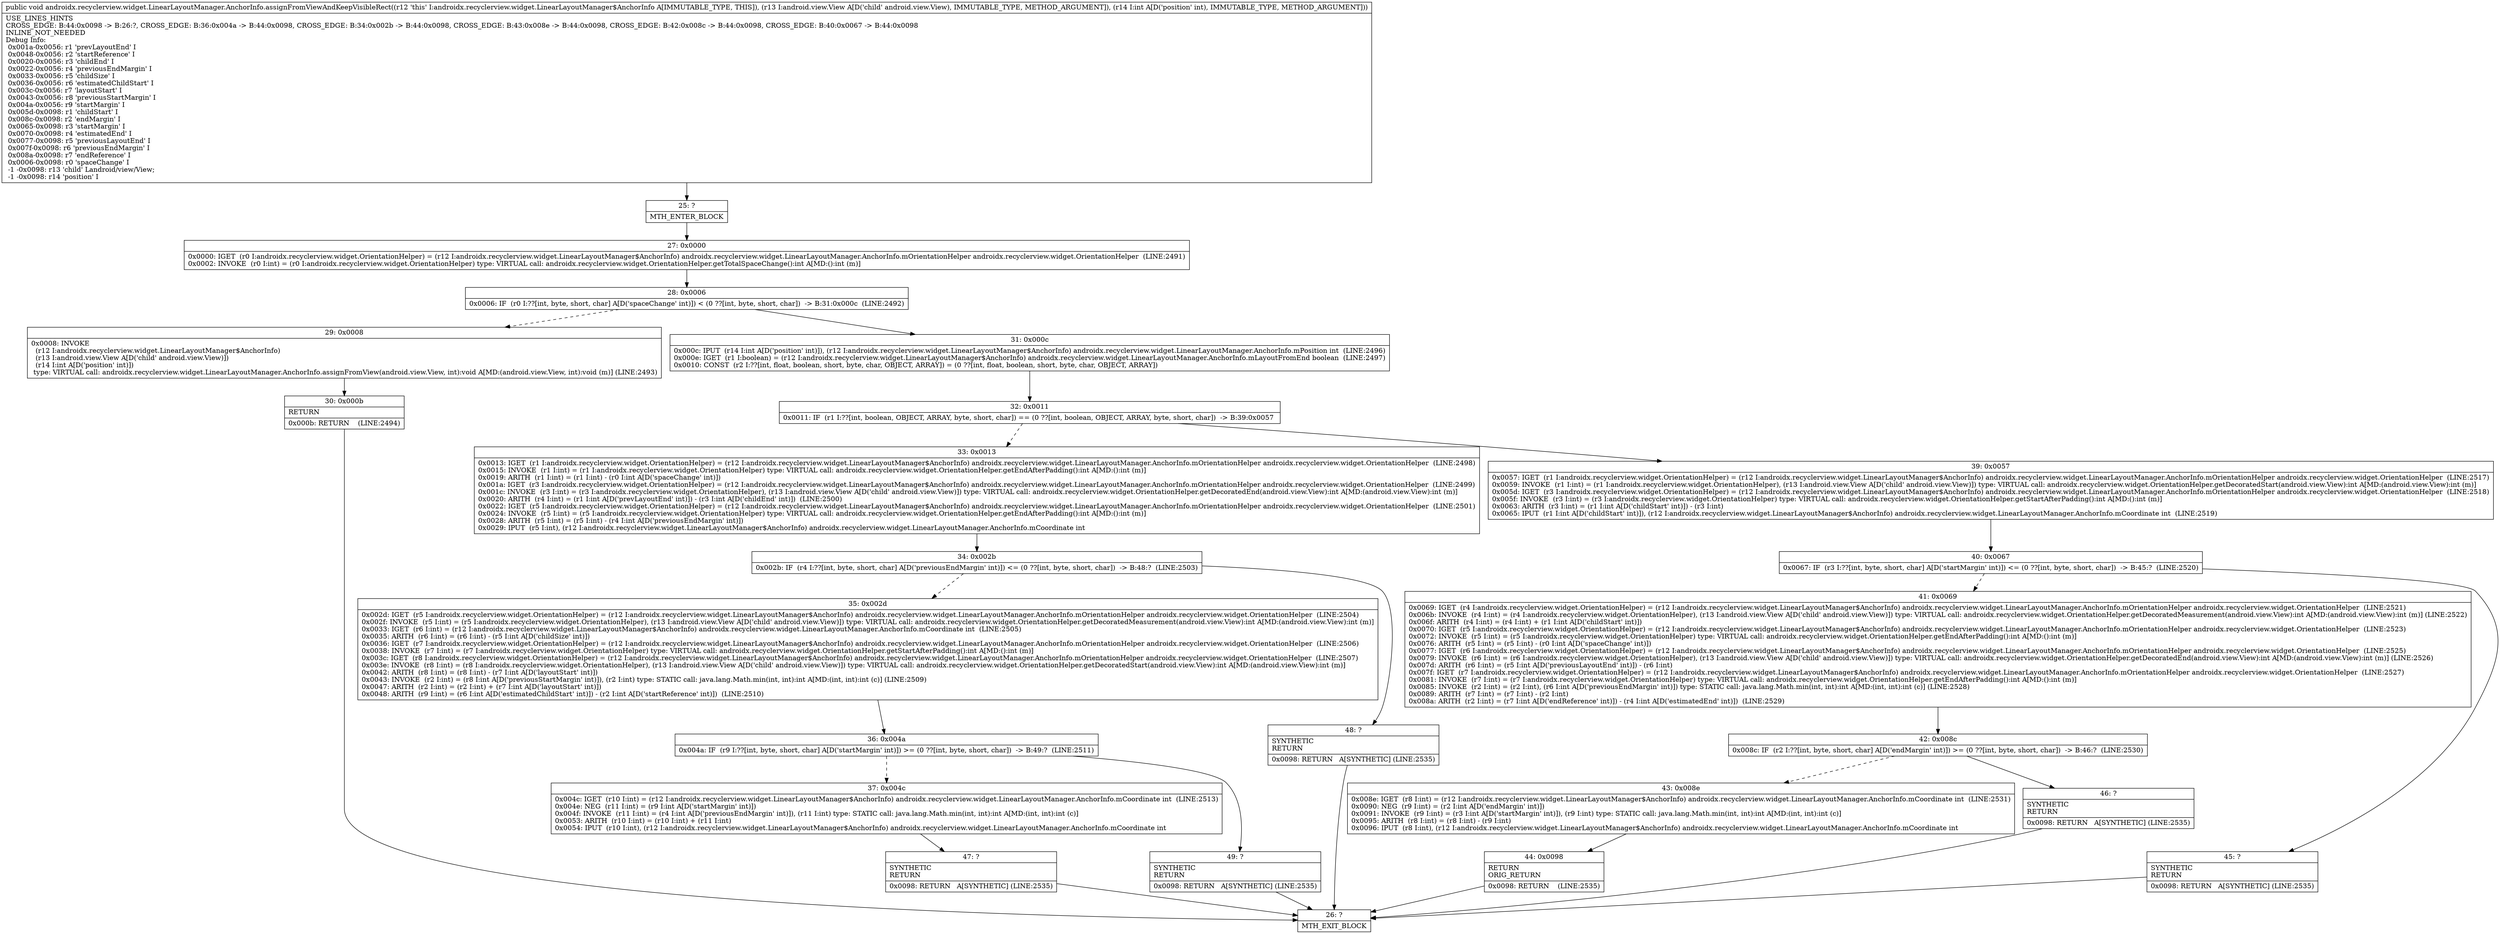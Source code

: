 digraph "CFG forandroidx.recyclerview.widget.LinearLayoutManager.AnchorInfo.assignFromViewAndKeepVisibleRect(Landroid\/view\/View;I)V" {
Node_25 [shape=record,label="{25\:\ ?|MTH_ENTER_BLOCK\l}"];
Node_27 [shape=record,label="{27\:\ 0x0000|0x0000: IGET  (r0 I:androidx.recyclerview.widget.OrientationHelper) = (r12 I:androidx.recyclerview.widget.LinearLayoutManager$AnchorInfo) androidx.recyclerview.widget.LinearLayoutManager.AnchorInfo.mOrientationHelper androidx.recyclerview.widget.OrientationHelper  (LINE:2491)\l0x0002: INVOKE  (r0 I:int) = (r0 I:androidx.recyclerview.widget.OrientationHelper) type: VIRTUAL call: androidx.recyclerview.widget.OrientationHelper.getTotalSpaceChange():int A[MD:():int (m)]\l}"];
Node_28 [shape=record,label="{28\:\ 0x0006|0x0006: IF  (r0 I:??[int, byte, short, char] A[D('spaceChange' int)]) \< (0 ??[int, byte, short, char])  \-\> B:31:0x000c  (LINE:2492)\l}"];
Node_29 [shape=record,label="{29\:\ 0x0008|0x0008: INVOKE  \l  (r12 I:androidx.recyclerview.widget.LinearLayoutManager$AnchorInfo)\l  (r13 I:android.view.View A[D('child' android.view.View)])\l  (r14 I:int A[D('position' int)])\l type: VIRTUAL call: androidx.recyclerview.widget.LinearLayoutManager.AnchorInfo.assignFromView(android.view.View, int):void A[MD:(android.view.View, int):void (m)] (LINE:2493)\l}"];
Node_30 [shape=record,label="{30\:\ 0x000b|RETURN\l|0x000b: RETURN    (LINE:2494)\l}"];
Node_26 [shape=record,label="{26\:\ ?|MTH_EXIT_BLOCK\l}"];
Node_31 [shape=record,label="{31\:\ 0x000c|0x000c: IPUT  (r14 I:int A[D('position' int)]), (r12 I:androidx.recyclerview.widget.LinearLayoutManager$AnchorInfo) androidx.recyclerview.widget.LinearLayoutManager.AnchorInfo.mPosition int  (LINE:2496)\l0x000e: IGET  (r1 I:boolean) = (r12 I:androidx.recyclerview.widget.LinearLayoutManager$AnchorInfo) androidx.recyclerview.widget.LinearLayoutManager.AnchorInfo.mLayoutFromEnd boolean  (LINE:2497)\l0x0010: CONST  (r2 I:??[int, float, boolean, short, byte, char, OBJECT, ARRAY]) = (0 ??[int, float, boolean, short, byte, char, OBJECT, ARRAY]) \l}"];
Node_32 [shape=record,label="{32\:\ 0x0011|0x0011: IF  (r1 I:??[int, boolean, OBJECT, ARRAY, byte, short, char]) == (0 ??[int, boolean, OBJECT, ARRAY, byte, short, char])  \-\> B:39:0x0057 \l}"];
Node_33 [shape=record,label="{33\:\ 0x0013|0x0013: IGET  (r1 I:androidx.recyclerview.widget.OrientationHelper) = (r12 I:androidx.recyclerview.widget.LinearLayoutManager$AnchorInfo) androidx.recyclerview.widget.LinearLayoutManager.AnchorInfo.mOrientationHelper androidx.recyclerview.widget.OrientationHelper  (LINE:2498)\l0x0015: INVOKE  (r1 I:int) = (r1 I:androidx.recyclerview.widget.OrientationHelper) type: VIRTUAL call: androidx.recyclerview.widget.OrientationHelper.getEndAfterPadding():int A[MD:():int (m)]\l0x0019: ARITH  (r1 I:int) = (r1 I:int) \- (r0 I:int A[D('spaceChange' int)]) \l0x001a: IGET  (r3 I:androidx.recyclerview.widget.OrientationHelper) = (r12 I:androidx.recyclerview.widget.LinearLayoutManager$AnchorInfo) androidx.recyclerview.widget.LinearLayoutManager.AnchorInfo.mOrientationHelper androidx.recyclerview.widget.OrientationHelper  (LINE:2499)\l0x001c: INVOKE  (r3 I:int) = (r3 I:androidx.recyclerview.widget.OrientationHelper), (r13 I:android.view.View A[D('child' android.view.View)]) type: VIRTUAL call: androidx.recyclerview.widget.OrientationHelper.getDecoratedEnd(android.view.View):int A[MD:(android.view.View):int (m)]\l0x0020: ARITH  (r4 I:int) = (r1 I:int A[D('prevLayoutEnd' int)]) \- (r3 I:int A[D('childEnd' int)])  (LINE:2500)\l0x0022: IGET  (r5 I:androidx.recyclerview.widget.OrientationHelper) = (r12 I:androidx.recyclerview.widget.LinearLayoutManager$AnchorInfo) androidx.recyclerview.widget.LinearLayoutManager.AnchorInfo.mOrientationHelper androidx.recyclerview.widget.OrientationHelper  (LINE:2501)\l0x0024: INVOKE  (r5 I:int) = (r5 I:androidx.recyclerview.widget.OrientationHelper) type: VIRTUAL call: androidx.recyclerview.widget.OrientationHelper.getEndAfterPadding():int A[MD:():int (m)]\l0x0028: ARITH  (r5 I:int) = (r5 I:int) \- (r4 I:int A[D('previousEndMargin' int)]) \l0x0029: IPUT  (r5 I:int), (r12 I:androidx.recyclerview.widget.LinearLayoutManager$AnchorInfo) androidx.recyclerview.widget.LinearLayoutManager.AnchorInfo.mCoordinate int \l}"];
Node_34 [shape=record,label="{34\:\ 0x002b|0x002b: IF  (r4 I:??[int, byte, short, char] A[D('previousEndMargin' int)]) \<= (0 ??[int, byte, short, char])  \-\> B:48:?  (LINE:2503)\l}"];
Node_35 [shape=record,label="{35\:\ 0x002d|0x002d: IGET  (r5 I:androidx.recyclerview.widget.OrientationHelper) = (r12 I:androidx.recyclerview.widget.LinearLayoutManager$AnchorInfo) androidx.recyclerview.widget.LinearLayoutManager.AnchorInfo.mOrientationHelper androidx.recyclerview.widget.OrientationHelper  (LINE:2504)\l0x002f: INVOKE  (r5 I:int) = (r5 I:androidx.recyclerview.widget.OrientationHelper), (r13 I:android.view.View A[D('child' android.view.View)]) type: VIRTUAL call: androidx.recyclerview.widget.OrientationHelper.getDecoratedMeasurement(android.view.View):int A[MD:(android.view.View):int (m)]\l0x0033: IGET  (r6 I:int) = (r12 I:androidx.recyclerview.widget.LinearLayoutManager$AnchorInfo) androidx.recyclerview.widget.LinearLayoutManager.AnchorInfo.mCoordinate int  (LINE:2505)\l0x0035: ARITH  (r6 I:int) = (r6 I:int) \- (r5 I:int A[D('childSize' int)]) \l0x0036: IGET  (r7 I:androidx.recyclerview.widget.OrientationHelper) = (r12 I:androidx.recyclerview.widget.LinearLayoutManager$AnchorInfo) androidx.recyclerview.widget.LinearLayoutManager.AnchorInfo.mOrientationHelper androidx.recyclerview.widget.OrientationHelper  (LINE:2506)\l0x0038: INVOKE  (r7 I:int) = (r7 I:androidx.recyclerview.widget.OrientationHelper) type: VIRTUAL call: androidx.recyclerview.widget.OrientationHelper.getStartAfterPadding():int A[MD:():int (m)]\l0x003c: IGET  (r8 I:androidx.recyclerview.widget.OrientationHelper) = (r12 I:androidx.recyclerview.widget.LinearLayoutManager$AnchorInfo) androidx.recyclerview.widget.LinearLayoutManager.AnchorInfo.mOrientationHelper androidx.recyclerview.widget.OrientationHelper  (LINE:2507)\l0x003e: INVOKE  (r8 I:int) = (r8 I:androidx.recyclerview.widget.OrientationHelper), (r13 I:android.view.View A[D('child' android.view.View)]) type: VIRTUAL call: androidx.recyclerview.widget.OrientationHelper.getDecoratedStart(android.view.View):int A[MD:(android.view.View):int (m)]\l0x0042: ARITH  (r8 I:int) = (r8 I:int) \- (r7 I:int A[D('layoutStart' int)]) \l0x0043: INVOKE  (r2 I:int) = (r8 I:int A[D('previousStartMargin' int)]), (r2 I:int) type: STATIC call: java.lang.Math.min(int, int):int A[MD:(int, int):int (c)] (LINE:2509)\l0x0047: ARITH  (r2 I:int) = (r2 I:int) + (r7 I:int A[D('layoutStart' int)]) \l0x0048: ARITH  (r9 I:int) = (r6 I:int A[D('estimatedChildStart' int)]) \- (r2 I:int A[D('startReference' int)])  (LINE:2510)\l}"];
Node_36 [shape=record,label="{36\:\ 0x004a|0x004a: IF  (r9 I:??[int, byte, short, char] A[D('startMargin' int)]) \>= (0 ??[int, byte, short, char])  \-\> B:49:?  (LINE:2511)\l}"];
Node_37 [shape=record,label="{37\:\ 0x004c|0x004c: IGET  (r10 I:int) = (r12 I:androidx.recyclerview.widget.LinearLayoutManager$AnchorInfo) androidx.recyclerview.widget.LinearLayoutManager.AnchorInfo.mCoordinate int  (LINE:2513)\l0x004e: NEG  (r11 I:int) = (r9 I:int A[D('startMargin' int)]) \l0x004f: INVOKE  (r11 I:int) = (r4 I:int A[D('previousEndMargin' int)]), (r11 I:int) type: STATIC call: java.lang.Math.min(int, int):int A[MD:(int, int):int (c)]\l0x0053: ARITH  (r10 I:int) = (r10 I:int) + (r11 I:int) \l0x0054: IPUT  (r10 I:int), (r12 I:androidx.recyclerview.widget.LinearLayoutManager$AnchorInfo) androidx.recyclerview.widget.LinearLayoutManager.AnchorInfo.mCoordinate int \l}"];
Node_47 [shape=record,label="{47\:\ ?|SYNTHETIC\lRETURN\l|0x0098: RETURN   A[SYNTHETIC] (LINE:2535)\l}"];
Node_49 [shape=record,label="{49\:\ ?|SYNTHETIC\lRETURN\l|0x0098: RETURN   A[SYNTHETIC] (LINE:2535)\l}"];
Node_48 [shape=record,label="{48\:\ ?|SYNTHETIC\lRETURN\l|0x0098: RETURN   A[SYNTHETIC] (LINE:2535)\l}"];
Node_39 [shape=record,label="{39\:\ 0x0057|0x0057: IGET  (r1 I:androidx.recyclerview.widget.OrientationHelper) = (r12 I:androidx.recyclerview.widget.LinearLayoutManager$AnchorInfo) androidx.recyclerview.widget.LinearLayoutManager.AnchorInfo.mOrientationHelper androidx.recyclerview.widget.OrientationHelper  (LINE:2517)\l0x0059: INVOKE  (r1 I:int) = (r1 I:androidx.recyclerview.widget.OrientationHelper), (r13 I:android.view.View A[D('child' android.view.View)]) type: VIRTUAL call: androidx.recyclerview.widget.OrientationHelper.getDecoratedStart(android.view.View):int A[MD:(android.view.View):int (m)]\l0x005d: IGET  (r3 I:androidx.recyclerview.widget.OrientationHelper) = (r12 I:androidx.recyclerview.widget.LinearLayoutManager$AnchorInfo) androidx.recyclerview.widget.LinearLayoutManager.AnchorInfo.mOrientationHelper androidx.recyclerview.widget.OrientationHelper  (LINE:2518)\l0x005f: INVOKE  (r3 I:int) = (r3 I:androidx.recyclerview.widget.OrientationHelper) type: VIRTUAL call: androidx.recyclerview.widget.OrientationHelper.getStartAfterPadding():int A[MD:():int (m)]\l0x0063: ARITH  (r3 I:int) = (r1 I:int A[D('childStart' int)]) \- (r3 I:int) \l0x0065: IPUT  (r1 I:int A[D('childStart' int)]), (r12 I:androidx.recyclerview.widget.LinearLayoutManager$AnchorInfo) androidx.recyclerview.widget.LinearLayoutManager.AnchorInfo.mCoordinate int  (LINE:2519)\l}"];
Node_40 [shape=record,label="{40\:\ 0x0067|0x0067: IF  (r3 I:??[int, byte, short, char] A[D('startMargin' int)]) \<= (0 ??[int, byte, short, char])  \-\> B:45:?  (LINE:2520)\l}"];
Node_41 [shape=record,label="{41\:\ 0x0069|0x0069: IGET  (r4 I:androidx.recyclerview.widget.OrientationHelper) = (r12 I:androidx.recyclerview.widget.LinearLayoutManager$AnchorInfo) androidx.recyclerview.widget.LinearLayoutManager.AnchorInfo.mOrientationHelper androidx.recyclerview.widget.OrientationHelper  (LINE:2521)\l0x006b: INVOKE  (r4 I:int) = (r4 I:androidx.recyclerview.widget.OrientationHelper), (r13 I:android.view.View A[D('child' android.view.View)]) type: VIRTUAL call: androidx.recyclerview.widget.OrientationHelper.getDecoratedMeasurement(android.view.View):int A[MD:(android.view.View):int (m)] (LINE:2522)\l0x006f: ARITH  (r4 I:int) = (r4 I:int) + (r1 I:int A[D('childStart' int)]) \l0x0070: IGET  (r5 I:androidx.recyclerview.widget.OrientationHelper) = (r12 I:androidx.recyclerview.widget.LinearLayoutManager$AnchorInfo) androidx.recyclerview.widget.LinearLayoutManager.AnchorInfo.mOrientationHelper androidx.recyclerview.widget.OrientationHelper  (LINE:2523)\l0x0072: INVOKE  (r5 I:int) = (r5 I:androidx.recyclerview.widget.OrientationHelper) type: VIRTUAL call: androidx.recyclerview.widget.OrientationHelper.getEndAfterPadding():int A[MD:():int (m)]\l0x0076: ARITH  (r5 I:int) = (r5 I:int) \- (r0 I:int A[D('spaceChange' int)]) \l0x0077: IGET  (r6 I:androidx.recyclerview.widget.OrientationHelper) = (r12 I:androidx.recyclerview.widget.LinearLayoutManager$AnchorInfo) androidx.recyclerview.widget.LinearLayoutManager.AnchorInfo.mOrientationHelper androidx.recyclerview.widget.OrientationHelper  (LINE:2525)\l0x0079: INVOKE  (r6 I:int) = (r6 I:androidx.recyclerview.widget.OrientationHelper), (r13 I:android.view.View A[D('child' android.view.View)]) type: VIRTUAL call: androidx.recyclerview.widget.OrientationHelper.getDecoratedEnd(android.view.View):int A[MD:(android.view.View):int (m)] (LINE:2526)\l0x007d: ARITH  (r6 I:int) = (r5 I:int A[D('previousLayoutEnd' int)]) \- (r6 I:int) \l0x007f: IGET  (r7 I:androidx.recyclerview.widget.OrientationHelper) = (r12 I:androidx.recyclerview.widget.LinearLayoutManager$AnchorInfo) androidx.recyclerview.widget.LinearLayoutManager.AnchorInfo.mOrientationHelper androidx.recyclerview.widget.OrientationHelper  (LINE:2527)\l0x0081: INVOKE  (r7 I:int) = (r7 I:androidx.recyclerview.widget.OrientationHelper) type: VIRTUAL call: androidx.recyclerview.widget.OrientationHelper.getEndAfterPadding():int A[MD:():int (m)]\l0x0085: INVOKE  (r2 I:int) = (r2 I:int), (r6 I:int A[D('previousEndMargin' int)]) type: STATIC call: java.lang.Math.min(int, int):int A[MD:(int, int):int (c)] (LINE:2528)\l0x0089: ARITH  (r7 I:int) = (r7 I:int) \- (r2 I:int) \l0x008a: ARITH  (r2 I:int) = (r7 I:int A[D('endReference' int)]) \- (r4 I:int A[D('estimatedEnd' int)])  (LINE:2529)\l}"];
Node_42 [shape=record,label="{42\:\ 0x008c|0x008c: IF  (r2 I:??[int, byte, short, char] A[D('endMargin' int)]) \>= (0 ??[int, byte, short, char])  \-\> B:46:?  (LINE:2530)\l}"];
Node_43 [shape=record,label="{43\:\ 0x008e|0x008e: IGET  (r8 I:int) = (r12 I:androidx.recyclerview.widget.LinearLayoutManager$AnchorInfo) androidx.recyclerview.widget.LinearLayoutManager.AnchorInfo.mCoordinate int  (LINE:2531)\l0x0090: NEG  (r9 I:int) = (r2 I:int A[D('endMargin' int)]) \l0x0091: INVOKE  (r9 I:int) = (r3 I:int A[D('startMargin' int)]), (r9 I:int) type: STATIC call: java.lang.Math.min(int, int):int A[MD:(int, int):int (c)]\l0x0095: ARITH  (r8 I:int) = (r8 I:int) \- (r9 I:int) \l0x0096: IPUT  (r8 I:int), (r12 I:androidx.recyclerview.widget.LinearLayoutManager$AnchorInfo) androidx.recyclerview.widget.LinearLayoutManager.AnchorInfo.mCoordinate int \l}"];
Node_44 [shape=record,label="{44\:\ 0x0098|RETURN\lORIG_RETURN\l|0x0098: RETURN    (LINE:2535)\l}"];
Node_46 [shape=record,label="{46\:\ ?|SYNTHETIC\lRETURN\l|0x0098: RETURN   A[SYNTHETIC] (LINE:2535)\l}"];
Node_45 [shape=record,label="{45\:\ ?|SYNTHETIC\lRETURN\l|0x0098: RETURN   A[SYNTHETIC] (LINE:2535)\l}"];
MethodNode[shape=record,label="{public void androidx.recyclerview.widget.LinearLayoutManager.AnchorInfo.assignFromViewAndKeepVisibleRect((r12 'this' I:androidx.recyclerview.widget.LinearLayoutManager$AnchorInfo A[IMMUTABLE_TYPE, THIS]), (r13 I:android.view.View A[D('child' android.view.View), IMMUTABLE_TYPE, METHOD_ARGUMENT]), (r14 I:int A[D('position' int), IMMUTABLE_TYPE, METHOD_ARGUMENT]))  | USE_LINES_HINTS\lCROSS_EDGE: B:44:0x0098 \-\> B:26:?, CROSS_EDGE: B:36:0x004a \-\> B:44:0x0098, CROSS_EDGE: B:34:0x002b \-\> B:44:0x0098, CROSS_EDGE: B:43:0x008e \-\> B:44:0x0098, CROSS_EDGE: B:42:0x008c \-\> B:44:0x0098, CROSS_EDGE: B:40:0x0067 \-\> B:44:0x0098\lINLINE_NOT_NEEDED\lDebug Info:\l  0x001a\-0x0056: r1 'prevLayoutEnd' I\l  0x0048\-0x0056: r2 'startReference' I\l  0x0020\-0x0056: r3 'childEnd' I\l  0x0022\-0x0056: r4 'previousEndMargin' I\l  0x0033\-0x0056: r5 'childSize' I\l  0x0036\-0x0056: r6 'estimatedChildStart' I\l  0x003c\-0x0056: r7 'layoutStart' I\l  0x0043\-0x0056: r8 'previousStartMargin' I\l  0x004a\-0x0056: r9 'startMargin' I\l  0x005d\-0x0098: r1 'childStart' I\l  0x008c\-0x0098: r2 'endMargin' I\l  0x0065\-0x0098: r3 'startMargin' I\l  0x0070\-0x0098: r4 'estimatedEnd' I\l  0x0077\-0x0098: r5 'previousLayoutEnd' I\l  0x007f\-0x0098: r6 'previousEndMargin' I\l  0x008a\-0x0098: r7 'endReference' I\l  0x0006\-0x0098: r0 'spaceChange' I\l  \-1 \-0x0098: r13 'child' Landroid\/view\/View;\l  \-1 \-0x0098: r14 'position' I\l}"];
MethodNode -> Node_25;Node_25 -> Node_27;
Node_27 -> Node_28;
Node_28 -> Node_29[style=dashed];
Node_28 -> Node_31;
Node_29 -> Node_30;
Node_30 -> Node_26;
Node_31 -> Node_32;
Node_32 -> Node_33[style=dashed];
Node_32 -> Node_39;
Node_33 -> Node_34;
Node_34 -> Node_35[style=dashed];
Node_34 -> Node_48;
Node_35 -> Node_36;
Node_36 -> Node_37[style=dashed];
Node_36 -> Node_49;
Node_37 -> Node_47;
Node_47 -> Node_26;
Node_49 -> Node_26;
Node_48 -> Node_26;
Node_39 -> Node_40;
Node_40 -> Node_41[style=dashed];
Node_40 -> Node_45;
Node_41 -> Node_42;
Node_42 -> Node_43[style=dashed];
Node_42 -> Node_46;
Node_43 -> Node_44;
Node_44 -> Node_26;
Node_46 -> Node_26;
Node_45 -> Node_26;
}

